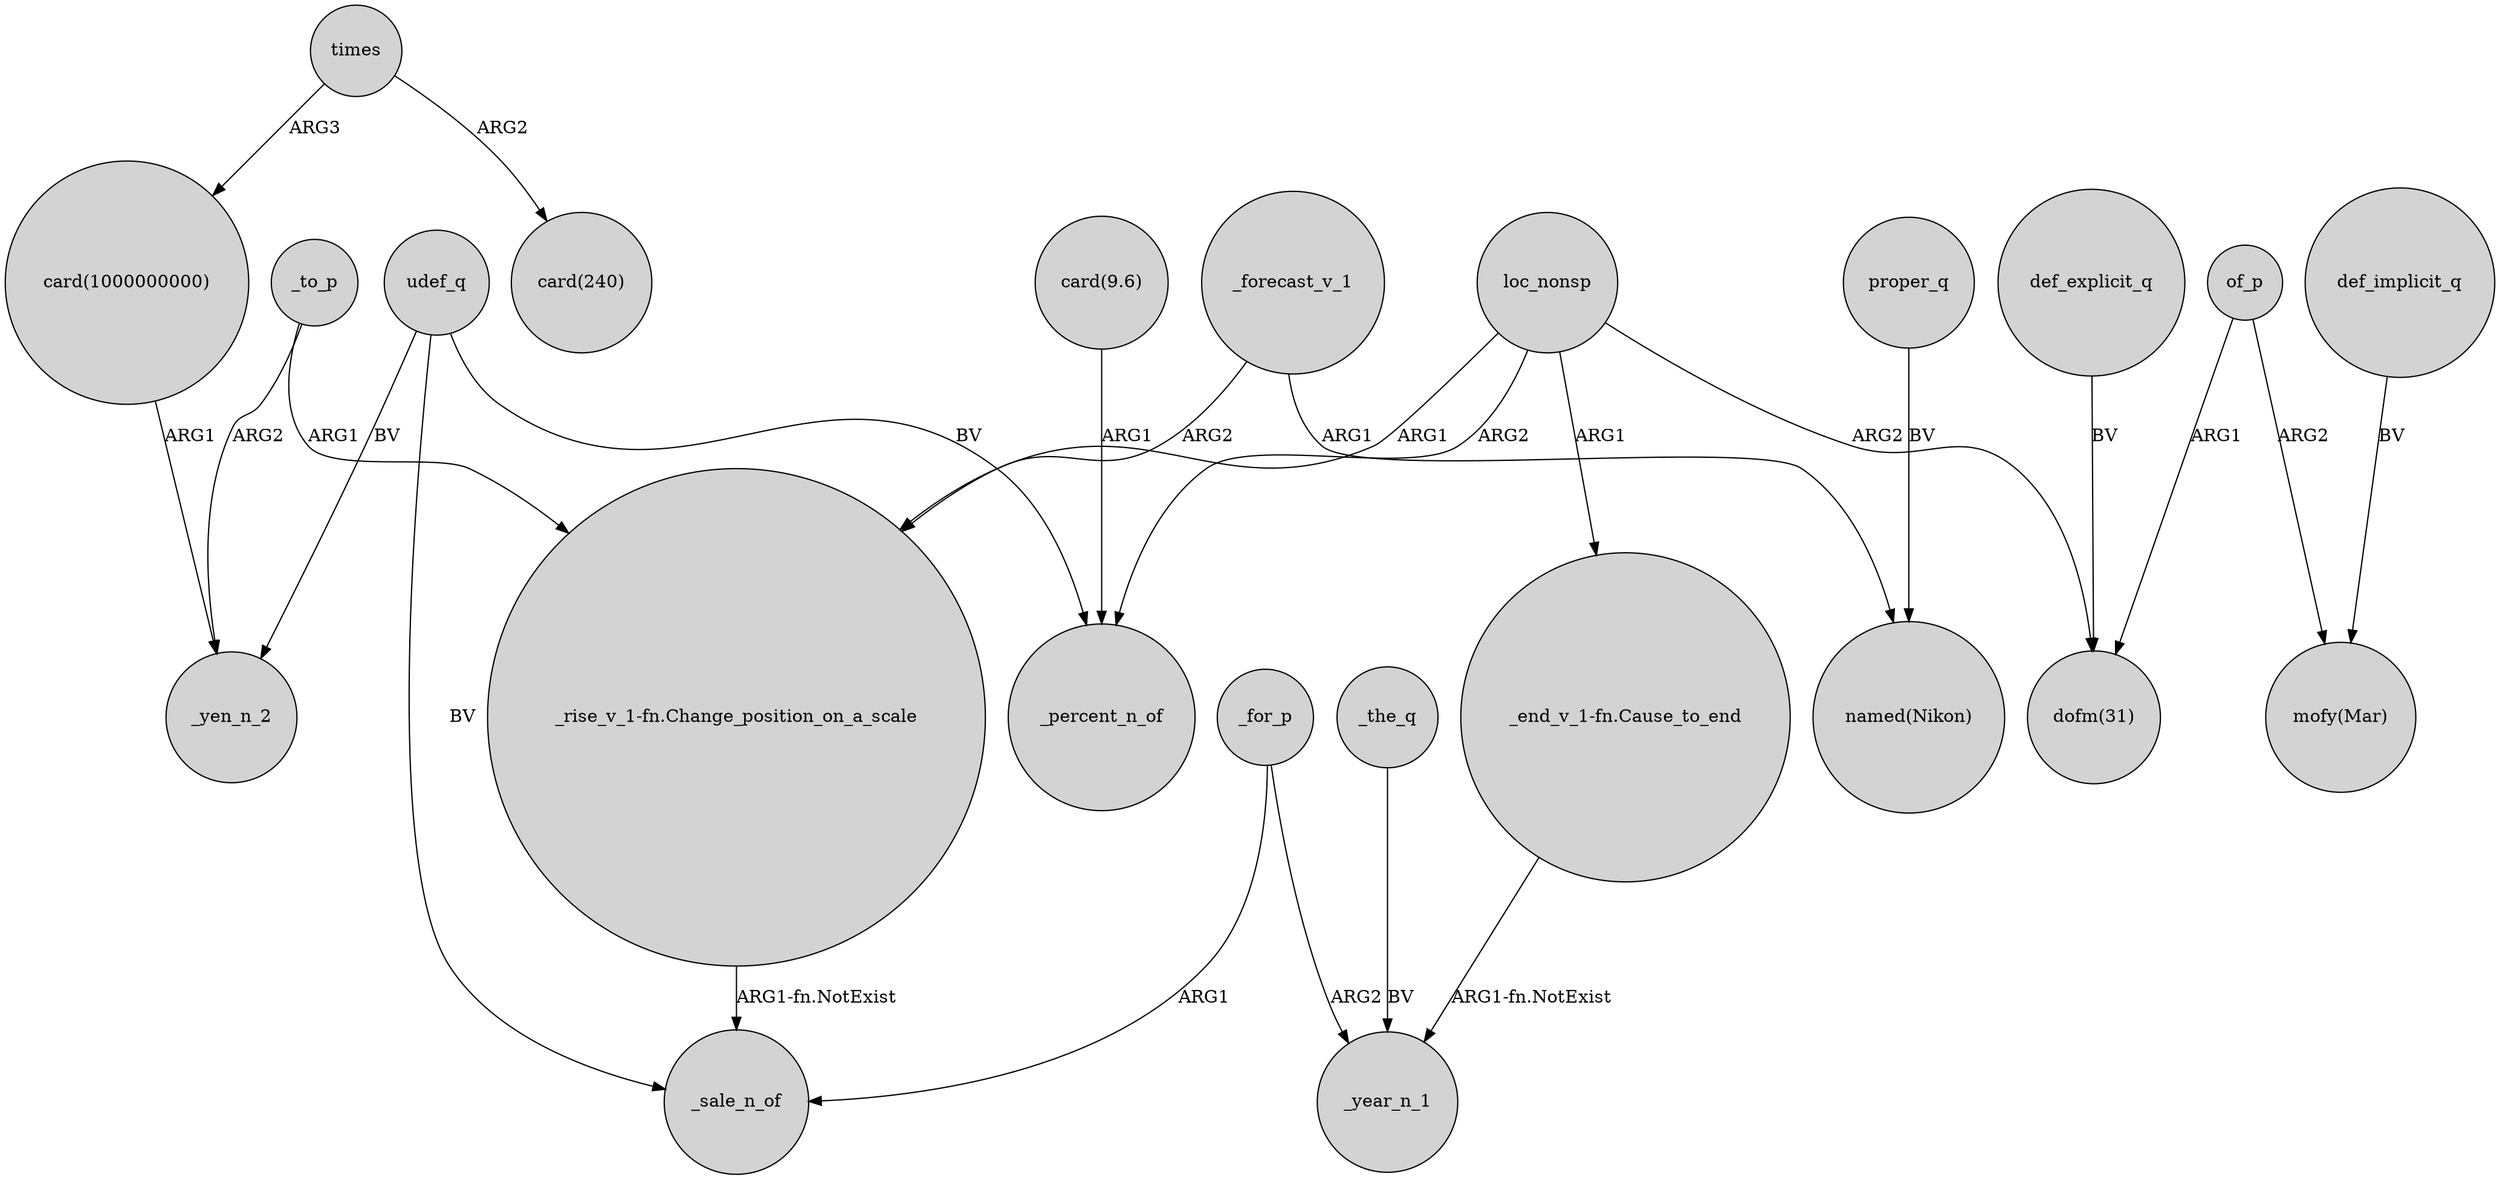 digraph {
	node [shape=circle style=filled]
	udef_q -> _yen_n_2 [label=BV]
	"card(1000000000)" -> _yen_n_2 [label=ARG1]
	_for_p -> _year_n_1 [label=ARG2]
	"_rise_v_1-fn.Change_position_on_a_scale" -> _sale_n_of [label="ARG1-fn.NotExist"]
	_forecast_v_1 -> "_rise_v_1-fn.Change_position_on_a_scale" [label=ARG2]
	_forecast_v_1 -> "named(Nikon)" [label=ARG1]
	loc_nonsp -> "dofm(31)" [label=ARG2]
	proper_q -> "named(Nikon)" [label=BV]
	def_explicit_q -> "dofm(31)" [label=BV]
	def_implicit_q -> "mofy(Mar)" [label=BV]
	of_p -> "dofm(31)" [label=ARG1]
	times -> "card(1000000000)" [label=ARG3]
	times -> "card(240)" [label=ARG2]
	loc_nonsp -> _percent_n_of [label=ARG2]
	loc_nonsp -> "_rise_v_1-fn.Change_position_on_a_scale" [label=ARG1]
	_for_p -> _sale_n_of [label=ARG1]
	"card(9.6)" -> _percent_n_of [label=ARG1]
	loc_nonsp -> "_end_v_1-fn.Cause_to_end" [label=ARG1]
	_the_q -> _year_n_1 [label=BV]
	udef_q -> _sale_n_of [label=BV]
	of_p -> "mofy(Mar)" [label=ARG2]
	_to_p -> _yen_n_2 [label=ARG2]
	udef_q -> _percent_n_of [label=BV]
	"_end_v_1-fn.Cause_to_end" -> _year_n_1 [label="ARG1-fn.NotExist"]
	_to_p -> "_rise_v_1-fn.Change_position_on_a_scale" [label=ARG1]
}
